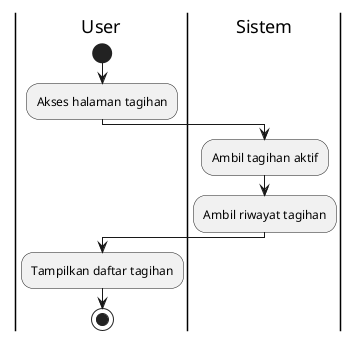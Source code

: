 
@startuml
|User|
start
:Akses halaman tagihan;

|Sistem|
:Ambil tagihan aktif;
:Ambil riwayat tagihan;

|User|
:Tampilkan daftar tagihan;
stop
@enduml
